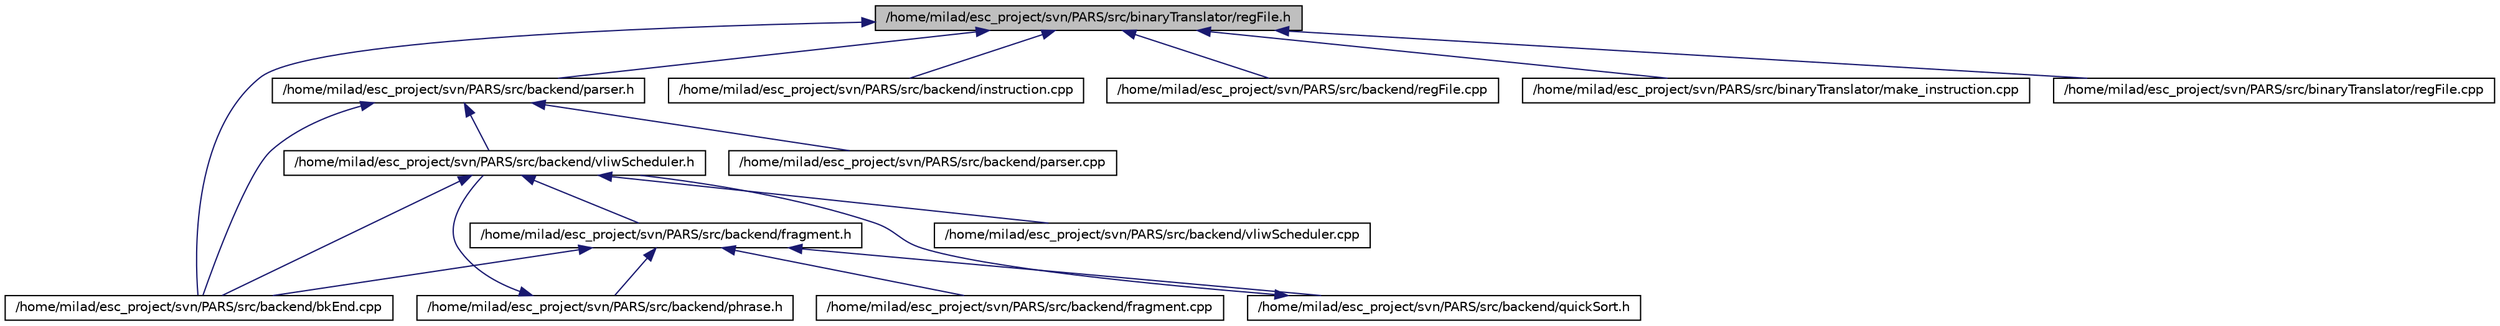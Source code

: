 digraph G
{
  edge [fontname="Helvetica",fontsize="10",labelfontname="Helvetica",labelfontsize="10"];
  node [fontname="Helvetica",fontsize="10",shape=record];
  Node1 [label="/home/milad/esc_project/svn/PARS/src/binaryTranslator/regFile.h",height=0.2,width=0.4,color="black", fillcolor="grey75", style="filled" fontcolor="black"];
  Node1 -> Node2 [dir=back,color="midnightblue",fontsize="10",style="solid",fontname="Helvetica"];
  Node2 [label="/home/milad/esc_project/svn/PARS/src/backend/bkEnd.cpp",height=0.2,width=0.4,color="black", fillcolor="white", style="filled",URL="$bkEnd_8cpp.html"];
  Node1 -> Node3 [dir=back,color="midnightblue",fontsize="10",style="solid",fontname="Helvetica"];
  Node3 [label="/home/milad/esc_project/svn/PARS/src/backend/instruction.cpp",height=0.2,width=0.4,color="black", fillcolor="white", style="filled",URL="$backend_2instruction_8cpp.html"];
  Node1 -> Node4 [dir=back,color="midnightblue",fontsize="10",style="solid",fontname="Helvetica"];
  Node4 [label="/home/milad/esc_project/svn/PARS/src/backend/parser.h",height=0.2,width=0.4,color="black", fillcolor="white", style="filled",URL="$parser_8h.html"];
  Node4 -> Node5 [dir=back,color="midnightblue",fontsize="10",style="solid",fontname="Helvetica"];
  Node5 [label="/home/milad/esc_project/svn/PARS/src/backend/vliwScheduler.h",height=0.2,width=0.4,color="black", fillcolor="white", style="filled",URL="$vliwScheduler_8h.html"];
  Node5 -> Node2 [dir=back,color="midnightblue",fontsize="10",style="solid",fontname="Helvetica"];
  Node5 -> Node6 [dir=back,color="midnightblue",fontsize="10",style="solid",fontname="Helvetica"];
  Node6 [label="/home/milad/esc_project/svn/PARS/src/backend/fragment.h",height=0.2,width=0.4,color="black", fillcolor="white", style="filled",URL="$fragment_8h.html"];
  Node6 -> Node7 [dir=back,color="midnightblue",fontsize="10",style="solid",fontname="Helvetica"];
  Node7 [label="/home/milad/esc_project/svn/PARS/src/backend/quickSort.h",height=0.2,width=0.4,color="black", fillcolor="white", style="filled",URL="$backend_2quickSort_8h.html"];
  Node7 -> Node5 [dir=back,color="midnightblue",fontsize="10",style="solid",fontname="Helvetica"];
  Node6 -> Node8 [dir=back,color="midnightblue",fontsize="10",style="solid",fontname="Helvetica"];
  Node8 [label="/home/milad/esc_project/svn/PARS/src/backend/phrase.h",height=0.2,width=0.4,color="black", fillcolor="white", style="filled",URL="$backend_2phrase_8h.html"];
  Node8 -> Node5 [dir=back,color="midnightblue",fontsize="10",style="solid",fontname="Helvetica"];
  Node6 -> Node2 [dir=back,color="midnightblue",fontsize="10",style="solid",fontname="Helvetica"];
  Node6 -> Node9 [dir=back,color="midnightblue",fontsize="10",style="solid",fontname="Helvetica"];
  Node9 [label="/home/milad/esc_project/svn/PARS/src/backend/fragment.cpp",height=0.2,width=0.4,color="black", fillcolor="white", style="filled",URL="$fragment_8cpp.html"];
  Node5 -> Node10 [dir=back,color="midnightblue",fontsize="10",style="solid",fontname="Helvetica"];
  Node10 [label="/home/milad/esc_project/svn/PARS/src/backend/vliwScheduler.cpp",height=0.2,width=0.4,color="black", fillcolor="white", style="filled",URL="$vliwScheduler_8cpp.html"];
  Node4 -> Node2 [dir=back,color="midnightblue",fontsize="10",style="solid",fontname="Helvetica"];
  Node4 -> Node11 [dir=back,color="midnightblue",fontsize="10",style="solid",fontname="Helvetica"];
  Node11 [label="/home/milad/esc_project/svn/PARS/src/backend/parser.cpp",height=0.2,width=0.4,color="black", fillcolor="white", style="filled",URL="$backend_2parser_8cpp.html"];
  Node1 -> Node12 [dir=back,color="midnightblue",fontsize="10",style="solid",fontname="Helvetica"];
  Node12 [label="/home/milad/esc_project/svn/PARS/src/backend/regFile.cpp",height=0.2,width=0.4,color="black", fillcolor="white", style="filled",URL="$backend_2regFile_8cpp.html"];
  Node1 -> Node13 [dir=back,color="midnightblue",fontsize="10",style="solid",fontname="Helvetica"];
  Node13 [label="/home/milad/esc_project/svn/PARS/src/binaryTranslator/make_instruction.cpp",height=0.2,width=0.4,color="black", fillcolor="white", style="filled",URL="$make__instruction_8cpp.html"];
  Node1 -> Node14 [dir=back,color="midnightblue",fontsize="10",style="solid",fontname="Helvetica"];
  Node14 [label="/home/milad/esc_project/svn/PARS/src/binaryTranslator/regFile.cpp",height=0.2,width=0.4,color="black", fillcolor="white", style="filled",URL="$binaryTranslator_2regFile_8cpp.html"];
}
